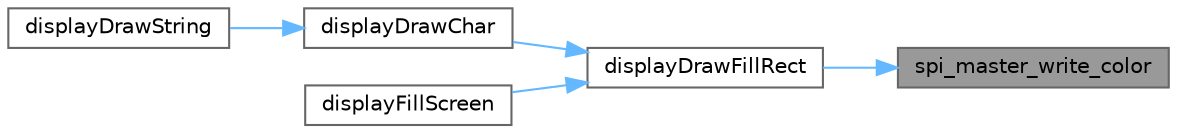 digraph "spi_master_write_color"
{
 // LATEX_PDF_SIZE
  bgcolor="transparent";
  edge [fontname=Helvetica,fontsize=10,labelfontname=Helvetica,labelfontsize=10];
  node [fontname=Helvetica,fontsize=10,shape=box,height=0.2,width=0.4];
  rankdir="RL";
  Node1 [id="Node000001",label="spi_master_write_color",height=0.2,width=0.4,color="gray40", fillcolor="grey60", style="filled", fontcolor="black",tooltip=" "];
  Node1 -> Node2 [id="edge1_Node000001_Node000002",dir="back",color="steelblue1",style="solid",tooltip=" "];
  Node2 [id="Node000002",label="displayDrawFillRect",height=0.2,width=0.4,color="grey40", fillcolor="white", style="filled",URL="$group__DISPLAY.html#ga1c1688930e03cde2e24c29ad420997ba",tooltip="Draw a filled rectangle to the display."];
  Node2 -> Node3 [id="edge2_Node000002_Node000003",dir="back",color="steelblue1",style="solid",tooltip=" "];
  Node3 [id="Node000003",label="displayDrawChar",height=0.2,width=0.4,color="grey40", fillcolor="white", style="filled",URL="$group__DISPLAY.html#ga8a92d604ad9c6f72684a0d0679cb04bf",tooltip="Draws a character on the given coordinates of the display."];
  Node3 -> Node4 [id="edge3_Node000003_Node000004",dir="back",color="steelblue1",style="solid",tooltip=" "];
  Node4 [id="Node000004",label="displayDrawString",height=0.2,width=0.4,color="grey40", fillcolor="white", style="filled",URL="$group__DISPLAY.html#ga0cf83239824624d1a311a74613194ad0",tooltip="Function to draw a string on the display."];
  Node2 -> Node5 [id="edge4_Node000002_Node000005",dir="back",color="steelblue1",style="solid",tooltip=" "];
  Node5 [id="Node000005",label="displayFillScreen",height=0.2,width=0.4,color="grey40", fillcolor="white", style="filled",URL="$group__DISPLAY.html#gac8caa3499c1a3f4a26dccfb839ba0255",tooltip="Fill entire display with a single color using the ldcDrawFillRect function."];
}
